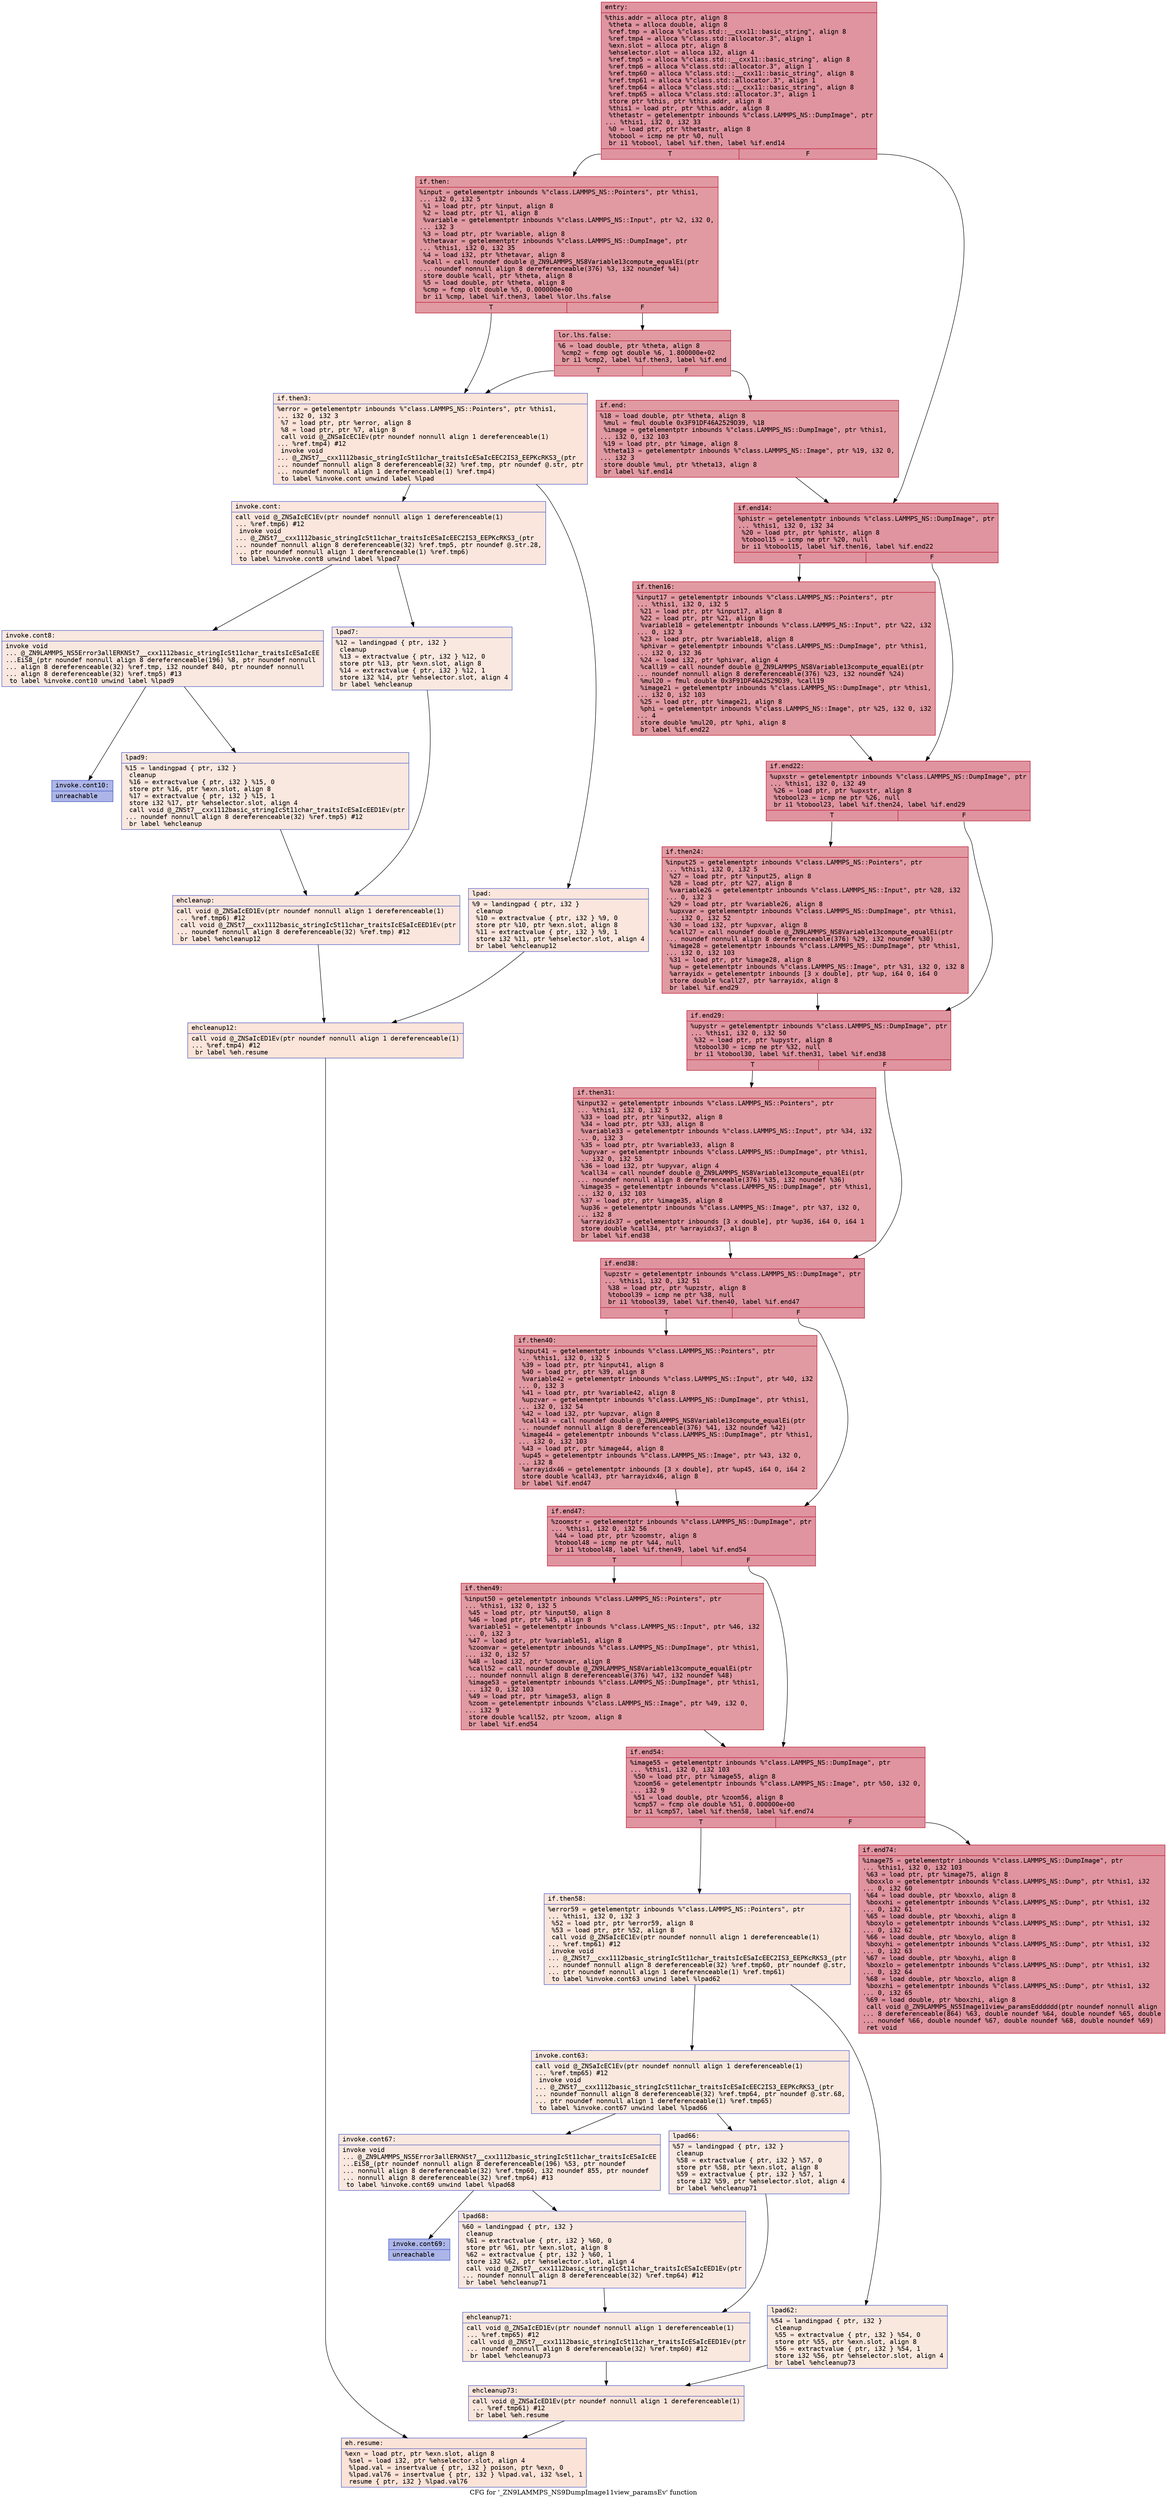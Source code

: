 digraph "CFG for '_ZN9LAMMPS_NS9DumpImage11view_paramsEv' function" {
	label="CFG for '_ZN9LAMMPS_NS9DumpImage11view_paramsEv' function";

	Node0x5570b9a97f90 [shape=record,color="#b70d28ff", style=filled, fillcolor="#b70d2870" fontname="Courier",label="{entry:\l|  %this.addr = alloca ptr, align 8\l  %theta = alloca double, align 8\l  %ref.tmp = alloca %\"class.std::__cxx11::basic_string\", align 8\l  %ref.tmp4 = alloca %\"class.std::allocator.3\", align 1\l  %exn.slot = alloca ptr, align 8\l  %ehselector.slot = alloca i32, align 4\l  %ref.tmp5 = alloca %\"class.std::__cxx11::basic_string\", align 8\l  %ref.tmp6 = alloca %\"class.std::allocator.3\", align 1\l  %ref.tmp60 = alloca %\"class.std::__cxx11::basic_string\", align 8\l  %ref.tmp61 = alloca %\"class.std::allocator.3\", align 1\l  %ref.tmp64 = alloca %\"class.std::__cxx11::basic_string\", align 8\l  %ref.tmp65 = alloca %\"class.std::allocator.3\", align 1\l  store ptr %this, ptr %this.addr, align 8\l  %this1 = load ptr, ptr %this.addr, align 8\l  %thetastr = getelementptr inbounds %\"class.LAMMPS_NS::DumpImage\", ptr\l... %this1, i32 0, i32 33\l  %0 = load ptr, ptr %thetastr, align 8\l  %tobool = icmp ne ptr %0, null\l  br i1 %tobool, label %if.then, label %if.end14\l|{<s0>T|<s1>F}}"];
	Node0x5570b9a97f90:s0 -> Node0x5570b9a98c00[tooltip="entry -> if.then\nProbability 62.50%" ];
	Node0x5570b9a97f90:s1 -> Node0x5570b9a98c70[tooltip="entry -> if.end14\nProbability 37.50%" ];
	Node0x5570b9a98c00 [shape=record,color="#b70d28ff", style=filled, fillcolor="#bb1b2c70" fontname="Courier",label="{if.then:\l|  %input = getelementptr inbounds %\"class.LAMMPS_NS::Pointers\", ptr %this1,\l... i32 0, i32 5\l  %1 = load ptr, ptr %input, align 8\l  %2 = load ptr, ptr %1, align 8\l  %variable = getelementptr inbounds %\"class.LAMMPS_NS::Input\", ptr %2, i32 0,\l... i32 3\l  %3 = load ptr, ptr %variable, align 8\l  %thetavar = getelementptr inbounds %\"class.LAMMPS_NS::DumpImage\", ptr\l... %this1, i32 0, i32 35\l  %4 = load i32, ptr %thetavar, align 8\l  %call = call noundef double @_ZN9LAMMPS_NS8Variable13compute_equalEi(ptr\l... noundef nonnull align 8 dereferenceable(376) %3, i32 noundef %4)\l  store double %call, ptr %theta, align 8\l  %5 = load double, ptr %theta, align 8\l  %cmp = fcmp olt double %5, 0.000000e+00\l  br i1 %cmp, label %if.then3, label %lor.lhs.false\l|{<s0>T|<s1>F}}"];
	Node0x5570b9a98c00:s0 -> Node0x5570b9a99600[tooltip="if.then -> if.then3\nProbability 0.00%" ];
	Node0x5570b9a98c00:s1 -> Node0x5570b9a98650[tooltip="if.then -> lor.lhs.false\nProbability 100.00%" ];
	Node0x5570b9a98650 [shape=record,color="#b70d28ff", style=filled, fillcolor="#bb1b2c70" fontname="Courier",label="{lor.lhs.false:\l|  %6 = load double, ptr %theta, align 8\l  %cmp2 = fcmp ogt double %6, 1.800000e+02\l  br i1 %cmp2, label %if.then3, label %if.end\l|{<s0>T|<s1>F}}"];
	Node0x5570b9a98650:s0 -> Node0x5570b9a99600[tooltip="lor.lhs.false -> if.then3\nProbability 0.00%" ];
	Node0x5570b9a98650:s1 -> Node0x5570b9a987a0[tooltip="lor.lhs.false -> if.end\nProbability 100.00%" ];
	Node0x5570b9a99600 [shape=record,color="#3d50c3ff", style=filled, fillcolor="#f5c1a970" fontname="Courier",label="{if.then3:\l|  %error = getelementptr inbounds %\"class.LAMMPS_NS::Pointers\", ptr %this1,\l... i32 0, i32 3\l  %7 = load ptr, ptr %error, align 8\l  %8 = load ptr, ptr %7, align 8\l  call void @_ZNSaIcEC1Ev(ptr noundef nonnull align 1 dereferenceable(1)\l... %ref.tmp4) #12\l  invoke void\l... @_ZNSt7__cxx1112basic_stringIcSt11char_traitsIcESaIcEEC2IS3_EEPKcRKS3_(ptr\l... noundef nonnull align 8 dereferenceable(32) %ref.tmp, ptr noundef @.str, ptr\l... noundef nonnull align 1 dereferenceable(1) %ref.tmp4)\l          to label %invoke.cont unwind label %lpad\l}"];
	Node0x5570b9a99600 -> Node0x5570b9a99eb0[tooltip="if.then3 -> invoke.cont\nProbability 50.00%" ];
	Node0x5570b9a99600 -> Node0x5570b9a99f30[tooltip="if.then3 -> lpad\nProbability 50.00%" ];
	Node0x5570b9a99eb0 [shape=record,color="#3d50c3ff", style=filled, fillcolor="#f3c7b170" fontname="Courier",label="{invoke.cont:\l|  call void @_ZNSaIcEC1Ev(ptr noundef nonnull align 1 dereferenceable(1)\l... %ref.tmp6) #12\l  invoke void\l... @_ZNSt7__cxx1112basic_stringIcSt11char_traitsIcESaIcEEC2IS3_EEPKcRKS3_(ptr\l... noundef nonnull align 8 dereferenceable(32) %ref.tmp5, ptr noundef @.str.28,\l... ptr noundef nonnull align 1 dereferenceable(1) %ref.tmp6)\l          to label %invoke.cont8 unwind label %lpad7\l}"];
	Node0x5570b9a99eb0 -> Node0x5570b9a9a250[tooltip="invoke.cont -> invoke.cont8\nProbability 50.00%" ];
	Node0x5570b9a99eb0 -> Node0x5570b9a9a2a0[tooltip="invoke.cont -> lpad7\nProbability 50.00%" ];
	Node0x5570b9a9a250 [shape=record,color="#3d50c3ff", style=filled, fillcolor="#f1ccb870" fontname="Courier",label="{invoke.cont8:\l|  invoke void\l... @_ZN9LAMMPS_NS5Error3allERKNSt7__cxx1112basic_stringIcSt11char_traitsIcESaIcEE\l...EiS8_(ptr noundef nonnull align 8 dereferenceable(196) %8, ptr noundef nonnull\l... align 8 dereferenceable(32) %ref.tmp, i32 noundef 840, ptr noundef nonnull\l... align 8 dereferenceable(32) %ref.tmp5) #13\l          to label %invoke.cont10 unwind label %lpad9\l}"];
	Node0x5570b9a9a250 -> Node0x5570b9a9a200[tooltip="invoke.cont8 -> invoke.cont10\nProbability 0.00%" ];
	Node0x5570b9a9a250 -> Node0x5570b9a9a560[tooltip="invoke.cont8 -> lpad9\nProbability 100.00%" ];
	Node0x5570b9a9a200 [shape=record,color="#3d50c3ff", style=filled, fillcolor="#4358cb70" fontname="Courier",label="{invoke.cont10:\l|  unreachable\l}"];
	Node0x5570b9a99f30 [shape=record,color="#3d50c3ff", style=filled, fillcolor="#f3c7b170" fontname="Courier",label="{lpad:\l|  %9 = landingpad \{ ptr, i32 \}\l          cleanup\l  %10 = extractvalue \{ ptr, i32 \} %9, 0\l  store ptr %10, ptr %exn.slot, align 8\l  %11 = extractvalue \{ ptr, i32 \} %9, 1\l  store i32 %11, ptr %ehselector.slot, align 4\l  br label %ehcleanup12\l}"];
	Node0x5570b9a99f30 -> Node0x5570b9a9ab20[tooltip="lpad -> ehcleanup12\nProbability 100.00%" ];
	Node0x5570b9a9a2a0 [shape=record,color="#3d50c3ff", style=filled, fillcolor="#f1ccb870" fontname="Courier",label="{lpad7:\l|  %12 = landingpad \{ ptr, i32 \}\l          cleanup\l  %13 = extractvalue \{ ptr, i32 \} %12, 0\l  store ptr %13, ptr %exn.slot, align 8\l  %14 = extractvalue \{ ptr, i32 \} %12, 1\l  store i32 %14, ptr %ehselector.slot, align 4\l  br label %ehcleanup\l}"];
	Node0x5570b9a9a2a0 -> Node0x5570b9a9ae70[tooltip="lpad7 -> ehcleanup\nProbability 100.00%" ];
	Node0x5570b9a9a560 [shape=record,color="#3d50c3ff", style=filled, fillcolor="#f1ccb870" fontname="Courier",label="{lpad9:\l|  %15 = landingpad \{ ptr, i32 \}\l          cleanup\l  %16 = extractvalue \{ ptr, i32 \} %15, 0\l  store ptr %16, ptr %exn.slot, align 8\l  %17 = extractvalue \{ ptr, i32 \} %15, 1\l  store i32 %17, ptr %ehselector.slot, align 4\l  call void @_ZNSt7__cxx1112basic_stringIcSt11char_traitsIcESaIcEED1Ev(ptr\l... noundef nonnull align 8 dereferenceable(32) %ref.tmp5) #12\l  br label %ehcleanup\l}"];
	Node0x5570b9a9a560 -> Node0x5570b9a9ae70[tooltip="lpad9 -> ehcleanup\nProbability 100.00%" ];
	Node0x5570b9a9ae70 [shape=record,color="#3d50c3ff", style=filled, fillcolor="#f3c7b170" fontname="Courier",label="{ehcleanup:\l|  call void @_ZNSaIcED1Ev(ptr noundef nonnull align 1 dereferenceable(1)\l... %ref.tmp6) #12\l  call void @_ZNSt7__cxx1112basic_stringIcSt11char_traitsIcESaIcEED1Ev(ptr\l... noundef nonnull align 8 dereferenceable(32) %ref.tmp) #12\l  br label %ehcleanup12\l}"];
	Node0x5570b9a9ae70 -> Node0x5570b9a9ab20[tooltip="ehcleanup -> ehcleanup12\nProbability 100.00%" ];
	Node0x5570b9a9ab20 [shape=record,color="#3d50c3ff", style=filled, fillcolor="#f5c1a970" fontname="Courier",label="{ehcleanup12:\l|  call void @_ZNSaIcED1Ev(ptr noundef nonnull align 1 dereferenceable(1)\l... %ref.tmp4) #12\l  br label %eh.resume\l}"];
	Node0x5570b9a9ab20 -> Node0x5570b9a9b720[tooltip="ehcleanup12 -> eh.resume\nProbability 100.00%" ];
	Node0x5570b9a987a0 [shape=record,color="#b70d28ff", style=filled, fillcolor="#bb1b2c70" fontname="Courier",label="{if.end:\l|  %18 = load double, ptr %theta, align 8\l  %mul = fmul double 0x3F91DF46A2529D39, %18\l  %image = getelementptr inbounds %\"class.LAMMPS_NS::DumpImage\", ptr %this1,\l... i32 0, i32 103\l  %19 = load ptr, ptr %image, align 8\l  %theta13 = getelementptr inbounds %\"class.LAMMPS_NS::Image\", ptr %19, i32 0,\l... i32 3\l  store double %mul, ptr %theta13, align 8\l  br label %if.end14\l}"];
	Node0x5570b9a987a0 -> Node0x5570b9a98c70[tooltip="if.end -> if.end14\nProbability 100.00%" ];
	Node0x5570b9a98c70 [shape=record,color="#b70d28ff", style=filled, fillcolor="#b70d2870" fontname="Courier",label="{if.end14:\l|  %phistr = getelementptr inbounds %\"class.LAMMPS_NS::DumpImage\", ptr\l... %this1, i32 0, i32 34\l  %20 = load ptr, ptr %phistr, align 8\l  %tobool15 = icmp ne ptr %20, null\l  br i1 %tobool15, label %if.then16, label %if.end22\l|{<s0>T|<s1>F}}"];
	Node0x5570b9a98c70:s0 -> Node0x5570b9a9be60[tooltip="if.end14 -> if.then16\nProbability 62.50%" ];
	Node0x5570b9a98c70:s1 -> Node0x5570b9a9bee0[tooltip="if.end14 -> if.end22\nProbability 37.50%" ];
	Node0x5570b9a9be60 [shape=record,color="#b70d28ff", style=filled, fillcolor="#bb1b2c70" fontname="Courier",label="{if.then16:\l|  %input17 = getelementptr inbounds %\"class.LAMMPS_NS::Pointers\", ptr\l... %this1, i32 0, i32 5\l  %21 = load ptr, ptr %input17, align 8\l  %22 = load ptr, ptr %21, align 8\l  %variable18 = getelementptr inbounds %\"class.LAMMPS_NS::Input\", ptr %22, i32\l... 0, i32 3\l  %23 = load ptr, ptr %variable18, align 8\l  %phivar = getelementptr inbounds %\"class.LAMMPS_NS::DumpImage\", ptr %this1,\l... i32 0, i32 36\l  %24 = load i32, ptr %phivar, align 4\l  %call19 = call noundef double @_ZN9LAMMPS_NS8Variable13compute_equalEi(ptr\l... noundef nonnull align 8 dereferenceable(376) %23, i32 noundef %24)\l  %mul20 = fmul double 0x3F91DF46A2529D39, %call19\l  %image21 = getelementptr inbounds %\"class.LAMMPS_NS::DumpImage\", ptr %this1,\l... i32 0, i32 103\l  %25 = load ptr, ptr %image21, align 8\l  %phi = getelementptr inbounds %\"class.LAMMPS_NS::Image\", ptr %25, i32 0, i32\l... 4\l  store double %mul20, ptr %phi, align 8\l  br label %if.end22\l}"];
	Node0x5570b9a9be60 -> Node0x5570b9a9bee0[tooltip="if.then16 -> if.end22\nProbability 100.00%" ];
	Node0x5570b9a9bee0 [shape=record,color="#b70d28ff", style=filled, fillcolor="#b70d2870" fontname="Courier",label="{if.end22:\l|  %upxstr = getelementptr inbounds %\"class.LAMMPS_NS::DumpImage\", ptr\l... %this1, i32 0, i32 49\l  %26 = load ptr, ptr %upxstr, align 8\l  %tobool23 = icmp ne ptr %26, null\l  br i1 %tobool23, label %if.then24, label %if.end29\l|{<s0>T|<s1>F}}"];
	Node0x5570b9a9bee0:s0 -> Node0x5570b9a9cf70[tooltip="if.end22 -> if.then24\nProbability 62.50%" ];
	Node0x5570b9a9bee0:s1 -> Node0x5570b9a9cfc0[tooltip="if.end22 -> if.end29\nProbability 37.50%" ];
	Node0x5570b9a9cf70 [shape=record,color="#b70d28ff", style=filled, fillcolor="#bb1b2c70" fontname="Courier",label="{if.then24:\l|  %input25 = getelementptr inbounds %\"class.LAMMPS_NS::Pointers\", ptr\l... %this1, i32 0, i32 5\l  %27 = load ptr, ptr %input25, align 8\l  %28 = load ptr, ptr %27, align 8\l  %variable26 = getelementptr inbounds %\"class.LAMMPS_NS::Input\", ptr %28, i32\l... 0, i32 3\l  %29 = load ptr, ptr %variable26, align 8\l  %upxvar = getelementptr inbounds %\"class.LAMMPS_NS::DumpImage\", ptr %this1,\l... i32 0, i32 52\l  %30 = load i32, ptr %upxvar, align 8\l  %call27 = call noundef double @_ZN9LAMMPS_NS8Variable13compute_equalEi(ptr\l... noundef nonnull align 8 dereferenceable(376) %29, i32 noundef %30)\l  %image28 = getelementptr inbounds %\"class.LAMMPS_NS::DumpImage\", ptr %this1,\l... i32 0, i32 103\l  %31 = load ptr, ptr %image28, align 8\l  %up = getelementptr inbounds %\"class.LAMMPS_NS::Image\", ptr %31, i32 0, i32 8\l  %arrayidx = getelementptr inbounds [3 x double], ptr %up, i64 0, i64 0\l  store double %call27, ptr %arrayidx, align 8\l  br label %if.end29\l}"];
	Node0x5570b9a9cf70 -> Node0x5570b9a9cfc0[tooltip="if.then24 -> if.end29\nProbability 100.00%" ];
	Node0x5570b9a9cfc0 [shape=record,color="#b70d28ff", style=filled, fillcolor="#b70d2870" fontname="Courier",label="{if.end29:\l|  %upystr = getelementptr inbounds %\"class.LAMMPS_NS::DumpImage\", ptr\l... %this1, i32 0, i32 50\l  %32 = load ptr, ptr %upystr, align 8\l  %tobool30 = icmp ne ptr %32, null\l  br i1 %tobool30, label %if.then31, label %if.end38\l|{<s0>T|<s1>F}}"];
	Node0x5570b9a9cfc0:s0 -> Node0x5570b9a9dd60[tooltip="if.end29 -> if.then31\nProbability 62.50%" ];
	Node0x5570b9a9cfc0:s1 -> Node0x5570b9a9dde0[tooltip="if.end29 -> if.end38\nProbability 37.50%" ];
	Node0x5570b9a9dd60 [shape=record,color="#b70d28ff", style=filled, fillcolor="#bb1b2c70" fontname="Courier",label="{if.then31:\l|  %input32 = getelementptr inbounds %\"class.LAMMPS_NS::Pointers\", ptr\l... %this1, i32 0, i32 5\l  %33 = load ptr, ptr %input32, align 8\l  %34 = load ptr, ptr %33, align 8\l  %variable33 = getelementptr inbounds %\"class.LAMMPS_NS::Input\", ptr %34, i32\l... 0, i32 3\l  %35 = load ptr, ptr %variable33, align 8\l  %upyvar = getelementptr inbounds %\"class.LAMMPS_NS::DumpImage\", ptr %this1,\l... i32 0, i32 53\l  %36 = load i32, ptr %upyvar, align 4\l  %call34 = call noundef double @_ZN9LAMMPS_NS8Variable13compute_equalEi(ptr\l... noundef nonnull align 8 dereferenceable(376) %35, i32 noundef %36)\l  %image35 = getelementptr inbounds %\"class.LAMMPS_NS::DumpImage\", ptr %this1,\l... i32 0, i32 103\l  %37 = load ptr, ptr %image35, align 8\l  %up36 = getelementptr inbounds %\"class.LAMMPS_NS::Image\", ptr %37, i32 0,\l... i32 8\l  %arrayidx37 = getelementptr inbounds [3 x double], ptr %up36, i64 0, i64 1\l  store double %call34, ptr %arrayidx37, align 8\l  br label %if.end38\l}"];
	Node0x5570b9a9dd60 -> Node0x5570b9a9dde0[tooltip="if.then31 -> if.end38\nProbability 100.00%" ];
	Node0x5570b9a9dde0 [shape=record,color="#b70d28ff", style=filled, fillcolor="#b70d2870" fontname="Courier",label="{if.end38:\l|  %upzstr = getelementptr inbounds %\"class.LAMMPS_NS::DumpImage\", ptr\l... %this1, i32 0, i32 51\l  %38 = load ptr, ptr %upzstr, align 8\l  %tobool39 = icmp ne ptr %38, null\l  br i1 %tobool39, label %if.then40, label %if.end47\l|{<s0>T|<s1>F}}"];
	Node0x5570b9a9dde0:s0 -> Node0x5570b9a9eb80[tooltip="if.end38 -> if.then40\nProbability 62.50%" ];
	Node0x5570b9a9dde0:s1 -> Node0x5570b9a9ec00[tooltip="if.end38 -> if.end47\nProbability 37.50%" ];
	Node0x5570b9a9eb80 [shape=record,color="#b70d28ff", style=filled, fillcolor="#bb1b2c70" fontname="Courier",label="{if.then40:\l|  %input41 = getelementptr inbounds %\"class.LAMMPS_NS::Pointers\", ptr\l... %this1, i32 0, i32 5\l  %39 = load ptr, ptr %input41, align 8\l  %40 = load ptr, ptr %39, align 8\l  %variable42 = getelementptr inbounds %\"class.LAMMPS_NS::Input\", ptr %40, i32\l... 0, i32 3\l  %41 = load ptr, ptr %variable42, align 8\l  %upzvar = getelementptr inbounds %\"class.LAMMPS_NS::DumpImage\", ptr %this1,\l... i32 0, i32 54\l  %42 = load i32, ptr %upzvar, align 8\l  %call43 = call noundef double @_ZN9LAMMPS_NS8Variable13compute_equalEi(ptr\l... noundef nonnull align 8 dereferenceable(376) %41, i32 noundef %42)\l  %image44 = getelementptr inbounds %\"class.LAMMPS_NS::DumpImage\", ptr %this1,\l... i32 0, i32 103\l  %43 = load ptr, ptr %image44, align 8\l  %up45 = getelementptr inbounds %\"class.LAMMPS_NS::Image\", ptr %43, i32 0,\l... i32 8\l  %arrayidx46 = getelementptr inbounds [3 x double], ptr %up45, i64 0, i64 2\l  store double %call43, ptr %arrayidx46, align 8\l  br label %if.end47\l}"];
	Node0x5570b9a9eb80 -> Node0x5570b9a9ec00[tooltip="if.then40 -> if.end47\nProbability 100.00%" ];
	Node0x5570b9a9ec00 [shape=record,color="#b70d28ff", style=filled, fillcolor="#b70d2870" fontname="Courier",label="{if.end47:\l|  %zoomstr = getelementptr inbounds %\"class.LAMMPS_NS::DumpImage\", ptr\l... %this1, i32 0, i32 56\l  %44 = load ptr, ptr %zoomstr, align 8\l  %tobool48 = icmp ne ptr %44, null\l  br i1 %tobool48, label %if.then49, label %if.end54\l|{<s0>T|<s1>F}}"];
	Node0x5570b9a9ec00:s0 -> Node0x5570b9a9f9a0[tooltip="if.end47 -> if.then49\nProbability 62.50%" ];
	Node0x5570b9a9ec00:s1 -> Node0x5570b9a9fa20[tooltip="if.end47 -> if.end54\nProbability 37.50%" ];
	Node0x5570b9a9f9a0 [shape=record,color="#b70d28ff", style=filled, fillcolor="#bb1b2c70" fontname="Courier",label="{if.then49:\l|  %input50 = getelementptr inbounds %\"class.LAMMPS_NS::Pointers\", ptr\l... %this1, i32 0, i32 5\l  %45 = load ptr, ptr %input50, align 8\l  %46 = load ptr, ptr %45, align 8\l  %variable51 = getelementptr inbounds %\"class.LAMMPS_NS::Input\", ptr %46, i32\l... 0, i32 3\l  %47 = load ptr, ptr %variable51, align 8\l  %zoomvar = getelementptr inbounds %\"class.LAMMPS_NS::DumpImage\", ptr %this1,\l... i32 0, i32 57\l  %48 = load i32, ptr %zoomvar, align 8\l  %call52 = call noundef double @_ZN9LAMMPS_NS8Variable13compute_equalEi(ptr\l... noundef nonnull align 8 dereferenceable(376) %47, i32 noundef %48)\l  %image53 = getelementptr inbounds %\"class.LAMMPS_NS::DumpImage\", ptr %this1,\l... i32 0, i32 103\l  %49 = load ptr, ptr %image53, align 8\l  %zoom = getelementptr inbounds %\"class.LAMMPS_NS::Image\", ptr %49, i32 0,\l... i32 9\l  store double %call52, ptr %zoom, align 8\l  br label %if.end54\l}"];
	Node0x5570b9a9f9a0 -> Node0x5570b9a9fa20[tooltip="if.then49 -> if.end54\nProbability 100.00%" ];
	Node0x5570b9a9fa20 [shape=record,color="#b70d28ff", style=filled, fillcolor="#b70d2870" fontname="Courier",label="{if.end54:\l|  %image55 = getelementptr inbounds %\"class.LAMMPS_NS::DumpImage\", ptr\l... %this1, i32 0, i32 103\l  %50 = load ptr, ptr %image55, align 8\l  %zoom56 = getelementptr inbounds %\"class.LAMMPS_NS::Image\", ptr %50, i32 0,\l... i32 9\l  %51 = load double, ptr %zoom56, align 8\l  %cmp57 = fcmp ole double %51, 0.000000e+00\l  br i1 %cmp57, label %if.then58, label %if.end74\l|{<s0>T|<s1>F}}"];
	Node0x5570b9a9fa20:s0 -> Node0x5570b9a9c7a0[tooltip="if.end54 -> if.then58\nProbability 0.00%" ];
	Node0x5570b9a9fa20:s1 -> Node0x5570b9a9c7f0[tooltip="if.end54 -> if.end74\nProbability 100.00%" ];
	Node0x5570b9a9c7a0 [shape=record,color="#3d50c3ff", style=filled, fillcolor="#f4c5ad70" fontname="Courier",label="{if.then58:\l|  %error59 = getelementptr inbounds %\"class.LAMMPS_NS::Pointers\", ptr\l... %this1, i32 0, i32 3\l  %52 = load ptr, ptr %error59, align 8\l  %53 = load ptr, ptr %52, align 8\l  call void @_ZNSaIcEC1Ev(ptr noundef nonnull align 1 dereferenceable(1)\l... %ref.tmp61) #12\l  invoke void\l... @_ZNSt7__cxx1112basic_stringIcSt11char_traitsIcESaIcEEC2IS3_EEPKcRKS3_(ptr\l... noundef nonnull align 8 dereferenceable(32) %ref.tmp60, ptr noundef @.str,\l... ptr noundef nonnull align 1 dereferenceable(1) %ref.tmp61)\l          to label %invoke.cont63 unwind label %lpad62\l}"];
	Node0x5570b9a9c7a0 -> Node0x5570b9aa1b50[tooltip="if.then58 -> invoke.cont63\nProbability 50.00%" ];
	Node0x5570b9a9c7a0 -> Node0x5570b9aa1bd0[tooltip="if.then58 -> lpad62\nProbability 50.00%" ];
	Node0x5570b9aa1b50 [shape=record,color="#3d50c3ff", style=filled, fillcolor="#f2cab570" fontname="Courier",label="{invoke.cont63:\l|  call void @_ZNSaIcEC1Ev(ptr noundef nonnull align 1 dereferenceable(1)\l... %ref.tmp65) #12\l  invoke void\l... @_ZNSt7__cxx1112basic_stringIcSt11char_traitsIcESaIcEEC2IS3_EEPKcRKS3_(ptr\l... noundef nonnull align 8 dereferenceable(32) %ref.tmp64, ptr noundef @.str.68,\l... ptr noundef nonnull align 1 dereferenceable(1) %ref.tmp65)\l          to label %invoke.cont67 unwind label %lpad66\l}"];
	Node0x5570b9aa1b50 -> Node0x5570b9aa1f40[tooltip="invoke.cont63 -> invoke.cont67\nProbability 50.00%" ];
	Node0x5570b9aa1b50 -> Node0x5570b9aa1f90[tooltip="invoke.cont63 -> lpad66\nProbability 50.00%" ];
	Node0x5570b9aa1f40 [shape=record,color="#3d50c3ff", style=filled, fillcolor="#f1ccb870" fontname="Courier",label="{invoke.cont67:\l|  invoke void\l... @_ZN9LAMMPS_NS5Error3allERKNSt7__cxx1112basic_stringIcSt11char_traitsIcESaIcEE\l...EiS8_(ptr noundef nonnull align 8 dereferenceable(196) %53, ptr noundef\l... nonnull align 8 dereferenceable(32) %ref.tmp60, i32 noundef 855, ptr noundef\l... nonnull align 8 dereferenceable(32) %ref.tmp64) #13\l          to label %invoke.cont69 unwind label %lpad68\l}"];
	Node0x5570b9aa1f40 -> Node0x5570b9aa1ef0[tooltip="invoke.cont67 -> invoke.cont69\nProbability 0.00%" ];
	Node0x5570b9aa1f40 -> Node0x5570b9aa21f0[tooltip="invoke.cont67 -> lpad68\nProbability 100.00%" ];
	Node0x5570b9aa1ef0 [shape=record,color="#3d50c3ff", style=filled, fillcolor="#4358cb70" fontname="Courier",label="{invoke.cont69:\l|  unreachable\l}"];
	Node0x5570b9aa1bd0 [shape=record,color="#3d50c3ff", style=filled, fillcolor="#f2cab570" fontname="Courier",label="{lpad62:\l|  %54 = landingpad \{ ptr, i32 \}\l          cleanup\l  %55 = extractvalue \{ ptr, i32 \} %54, 0\l  store ptr %55, ptr %exn.slot, align 8\l  %56 = extractvalue \{ ptr, i32 \} %54, 1\l  store i32 %56, ptr %ehselector.slot, align 4\l  br label %ehcleanup73\l}"];
	Node0x5570b9aa1bd0 -> Node0x5570b9aa27b0[tooltip="lpad62 -> ehcleanup73\nProbability 100.00%" ];
	Node0x5570b9aa1f90 [shape=record,color="#3d50c3ff", style=filled, fillcolor="#f1ccb870" fontname="Courier",label="{lpad66:\l|  %57 = landingpad \{ ptr, i32 \}\l          cleanup\l  %58 = extractvalue \{ ptr, i32 \} %57, 0\l  store ptr %58, ptr %exn.slot, align 8\l  %59 = extractvalue \{ ptr, i32 \} %57, 1\l  store i32 %59, ptr %ehselector.slot, align 4\l  br label %ehcleanup71\l}"];
	Node0x5570b9aa1f90 -> Node0x5570b9aa2b00[tooltip="lpad66 -> ehcleanup71\nProbability 100.00%" ];
	Node0x5570b9aa21f0 [shape=record,color="#3d50c3ff", style=filled, fillcolor="#f1ccb870" fontname="Courier",label="{lpad68:\l|  %60 = landingpad \{ ptr, i32 \}\l          cleanup\l  %61 = extractvalue \{ ptr, i32 \} %60, 0\l  store ptr %61, ptr %exn.slot, align 8\l  %62 = extractvalue \{ ptr, i32 \} %60, 1\l  store i32 %62, ptr %ehselector.slot, align 4\l  call void @_ZNSt7__cxx1112basic_stringIcSt11char_traitsIcESaIcEED1Ev(ptr\l... noundef nonnull align 8 dereferenceable(32) %ref.tmp64) #12\l  br label %ehcleanup71\l}"];
	Node0x5570b9aa21f0 -> Node0x5570b9aa2b00[tooltip="lpad68 -> ehcleanup71\nProbability 100.00%" ];
	Node0x5570b9aa2b00 [shape=record,color="#3d50c3ff", style=filled, fillcolor="#f2cab570" fontname="Courier",label="{ehcleanup71:\l|  call void @_ZNSaIcED1Ev(ptr noundef nonnull align 1 dereferenceable(1)\l... %ref.tmp65) #12\l  call void @_ZNSt7__cxx1112basic_stringIcSt11char_traitsIcESaIcEED1Ev(ptr\l... noundef nonnull align 8 dereferenceable(32) %ref.tmp60) #12\l  br label %ehcleanup73\l}"];
	Node0x5570b9aa2b00 -> Node0x5570b9aa27b0[tooltip="ehcleanup71 -> ehcleanup73\nProbability 100.00%" ];
	Node0x5570b9aa27b0 [shape=record,color="#3d50c3ff", style=filled, fillcolor="#f4c5ad70" fontname="Courier",label="{ehcleanup73:\l|  call void @_ZNSaIcED1Ev(ptr noundef nonnull align 1 dereferenceable(1)\l... %ref.tmp61) #12\l  br label %eh.resume\l}"];
	Node0x5570b9aa27b0 -> Node0x5570b9a9b720[tooltip="ehcleanup73 -> eh.resume\nProbability 100.00%" ];
	Node0x5570b9a9c7f0 [shape=record,color="#b70d28ff", style=filled, fillcolor="#b70d2870" fontname="Courier",label="{if.end74:\l|  %image75 = getelementptr inbounds %\"class.LAMMPS_NS::DumpImage\", ptr\l... %this1, i32 0, i32 103\l  %63 = load ptr, ptr %image75, align 8\l  %boxxlo = getelementptr inbounds %\"class.LAMMPS_NS::Dump\", ptr %this1, i32\l... 0, i32 60\l  %64 = load double, ptr %boxxlo, align 8\l  %boxxhi = getelementptr inbounds %\"class.LAMMPS_NS::Dump\", ptr %this1, i32\l... 0, i32 61\l  %65 = load double, ptr %boxxhi, align 8\l  %boxylo = getelementptr inbounds %\"class.LAMMPS_NS::Dump\", ptr %this1, i32\l... 0, i32 62\l  %66 = load double, ptr %boxylo, align 8\l  %boxyhi = getelementptr inbounds %\"class.LAMMPS_NS::Dump\", ptr %this1, i32\l... 0, i32 63\l  %67 = load double, ptr %boxyhi, align 8\l  %boxzlo = getelementptr inbounds %\"class.LAMMPS_NS::Dump\", ptr %this1, i32\l... 0, i32 64\l  %68 = load double, ptr %boxzlo, align 8\l  %boxzhi = getelementptr inbounds %\"class.LAMMPS_NS::Dump\", ptr %this1, i32\l... 0, i32 65\l  %69 = load double, ptr %boxzhi, align 8\l  call void @_ZN9LAMMPS_NS5Image11view_paramsEdddddd(ptr noundef nonnull align\l... 8 dereferenceable(864) %63, double noundef %64, double noundef %65, double\l... noundef %66, double noundef %67, double noundef %68, double noundef %69)\l  ret void\l}"];
	Node0x5570b9a9b720 [shape=record,color="#3d50c3ff", style=filled, fillcolor="#f6bfa670" fontname="Courier",label="{eh.resume:\l|  %exn = load ptr, ptr %exn.slot, align 8\l  %sel = load i32, ptr %ehselector.slot, align 4\l  %lpad.val = insertvalue \{ ptr, i32 \} poison, ptr %exn, 0\l  %lpad.val76 = insertvalue \{ ptr, i32 \} %lpad.val, i32 %sel, 1\l  resume \{ ptr, i32 \} %lpad.val76\l}"];
}
